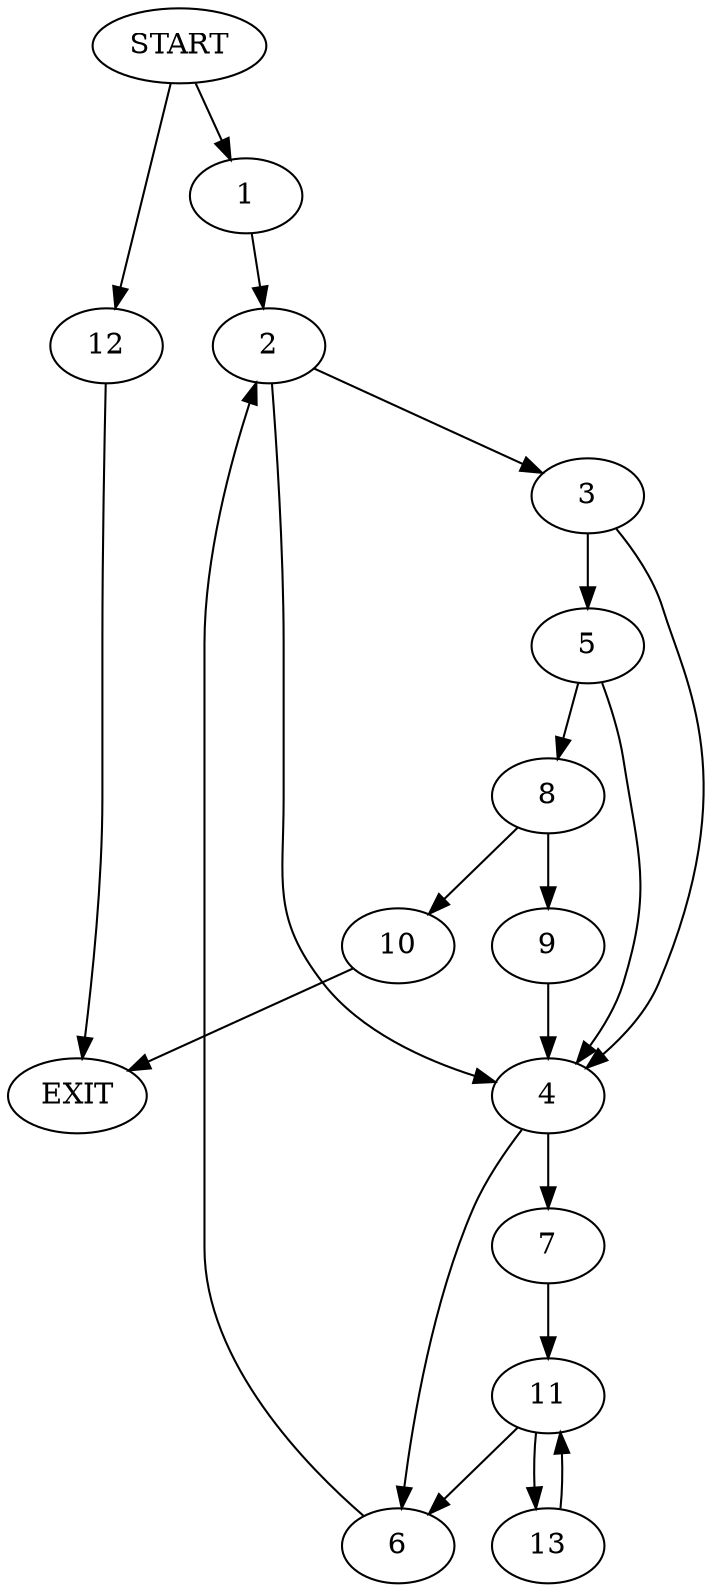 digraph {
0 [label="START"]
14 [label="EXIT"]
0 -> 1
1 -> 2
2 -> 3
2 -> 4
3 -> 4
3 -> 5
4 -> 6
4 -> 7
5 -> 8
5 -> 4
8 -> 9
8 -> 10
10 -> 14
9 -> 4
7 -> 11
6 -> 2
0 -> 12
12 -> 14
11 -> 6
11 -> 13
13 -> 11
}
